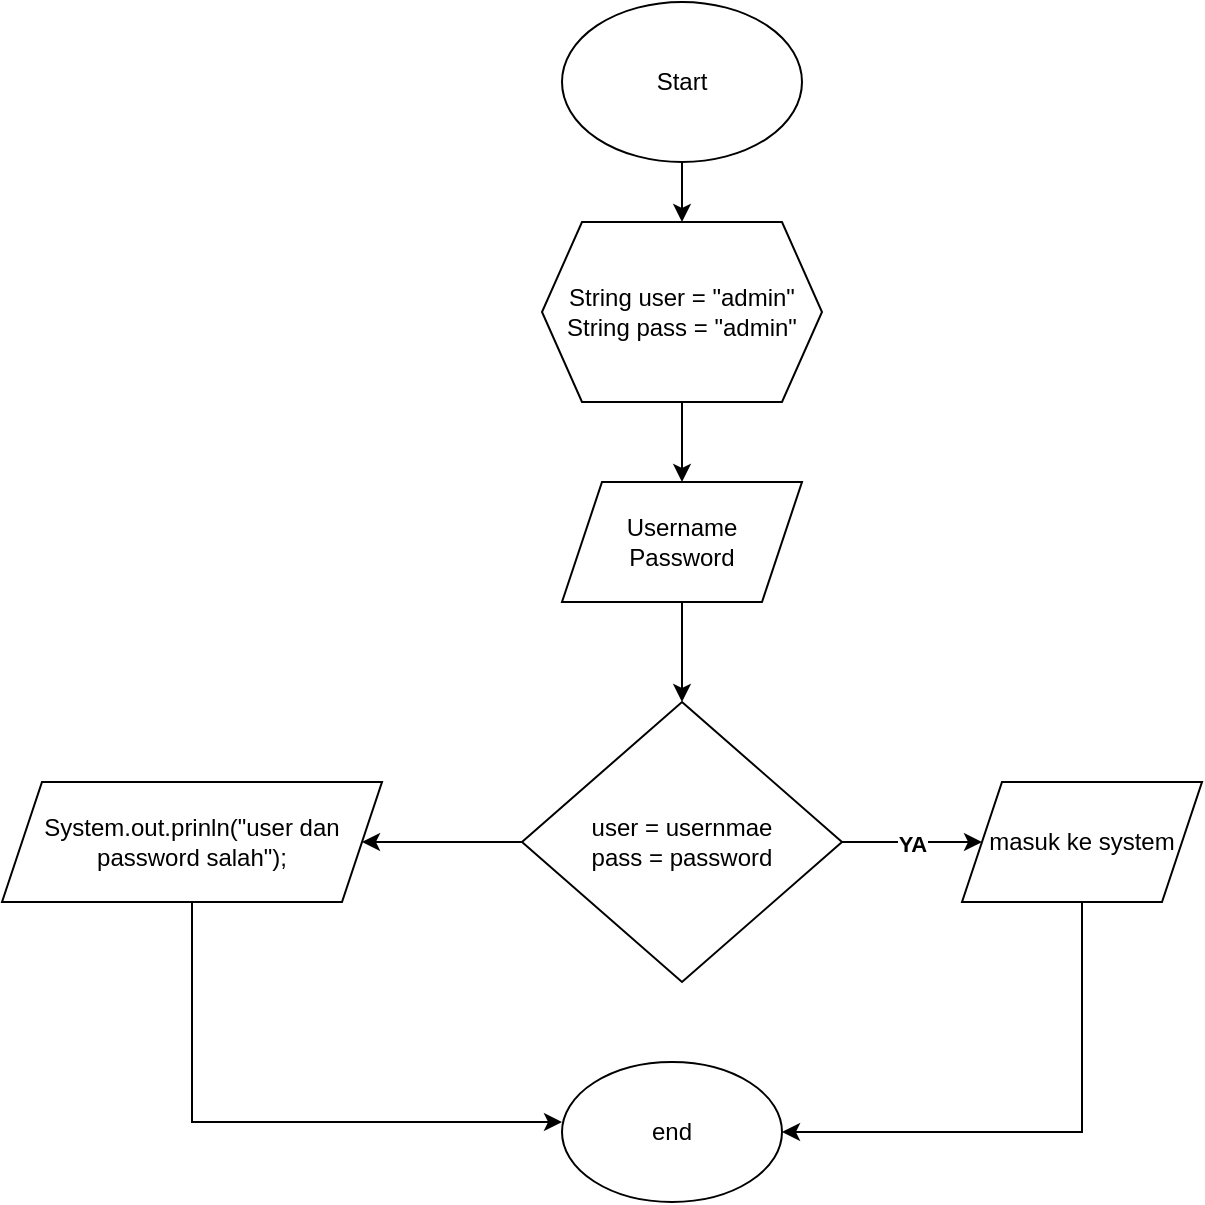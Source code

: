 <mxfile version="21.8.2" type="github">
  <diagram id="C5RBs43oDa-KdzZeNtuy" name="Page-1">
    <mxGraphModel dx="1120" dy="470" grid="1" gridSize="10" guides="1" tooltips="1" connect="1" arrows="1" fold="1" page="1" pageScale="1" pageWidth="827" pageHeight="1169" math="0" shadow="0">
      <root>
        <mxCell id="WIyWlLk6GJQsqaUBKTNV-0" />
        <mxCell id="WIyWlLk6GJQsqaUBKTNV-1" parent="WIyWlLk6GJQsqaUBKTNV-0" />
        <mxCell id="zZqWX8QPViJIobS93Xa4-1" value="" style="edgeStyle=orthogonalEdgeStyle;rounded=0;orthogonalLoop=1;jettySize=auto;html=1;" edge="1" parent="WIyWlLk6GJQsqaUBKTNV-1" source="cExrO9pCa7H3TyqUHwdT-0" target="zZqWX8QPViJIobS93Xa4-0">
          <mxGeometry relative="1" as="geometry" />
        </mxCell>
        <mxCell id="cExrO9pCa7H3TyqUHwdT-0" value="Start" style="ellipse;whiteSpace=wrap;html=1;" parent="WIyWlLk6GJQsqaUBKTNV-1" vertex="1">
          <mxGeometry x="330" y="10" width="120" height="80" as="geometry" />
        </mxCell>
        <mxCell id="zZqWX8QPViJIobS93Xa4-3" value="" style="edgeStyle=orthogonalEdgeStyle;rounded=0;orthogonalLoop=1;jettySize=auto;html=1;" edge="1" parent="WIyWlLk6GJQsqaUBKTNV-1" source="zZqWX8QPViJIobS93Xa4-0" target="zZqWX8QPViJIobS93Xa4-2">
          <mxGeometry relative="1" as="geometry" />
        </mxCell>
        <mxCell id="zZqWX8QPViJIobS93Xa4-0" value="String user = &quot;admin&quot;&lt;br&gt;String pass = &quot;admin&quot;" style="shape=hexagon;perimeter=hexagonPerimeter2;whiteSpace=wrap;html=1;fixedSize=1;" vertex="1" parent="WIyWlLk6GJQsqaUBKTNV-1">
          <mxGeometry x="320" y="120" width="140" height="90" as="geometry" />
        </mxCell>
        <mxCell id="zZqWX8QPViJIobS93Xa4-5" value="" style="edgeStyle=orthogonalEdgeStyle;rounded=0;orthogonalLoop=1;jettySize=auto;html=1;" edge="1" parent="WIyWlLk6GJQsqaUBKTNV-1" source="zZqWX8QPViJIobS93Xa4-2">
          <mxGeometry relative="1" as="geometry">
            <mxPoint x="390" y="360" as="targetPoint" />
          </mxGeometry>
        </mxCell>
        <mxCell id="zZqWX8QPViJIobS93Xa4-2" value="Username&lt;br&gt;Password" style="shape=parallelogram;perimeter=parallelogramPerimeter;whiteSpace=wrap;html=1;fixedSize=1;" vertex="1" parent="WIyWlLk6GJQsqaUBKTNV-1">
          <mxGeometry x="330" y="250" width="120" height="60" as="geometry" />
        </mxCell>
        <mxCell id="zZqWX8QPViJIobS93Xa4-9" value="&lt;b&gt;YA&lt;/b&gt;" style="edgeStyle=orthogonalEdgeStyle;rounded=0;orthogonalLoop=1;jettySize=auto;html=1;" edge="1" parent="WIyWlLk6GJQsqaUBKTNV-1" source="zZqWX8QPViJIobS93Xa4-6">
          <mxGeometry relative="1" as="geometry">
            <mxPoint x="540" y="430" as="targetPoint" />
          </mxGeometry>
        </mxCell>
        <mxCell id="zZqWX8QPViJIobS93Xa4-11" value="" style="edgeStyle=orthogonalEdgeStyle;rounded=0;orthogonalLoop=1;jettySize=auto;html=1;" edge="1" parent="WIyWlLk6GJQsqaUBKTNV-1" source="zZqWX8QPViJIobS93Xa4-6">
          <mxGeometry relative="1" as="geometry">
            <mxPoint x="230" y="430" as="targetPoint" />
          </mxGeometry>
        </mxCell>
        <mxCell id="zZqWX8QPViJIobS93Xa4-6" value="user = usernmae&lt;br&gt;pass = password" style="rhombus;whiteSpace=wrap;html=1;" vertex="1" parent="WIyWlLk6GJQsqaUBKTNV-1">
          <mxGeometry x="310" y="360" width="160" height="140" as="geometry" />
        </mxCell>
        <mxCell id="zZqWX8QPViJIobS93Xa4-15" style="edgeStyle=orthogonalEdgeStyle;rounded=0;orthogonalLoop=1;jettySize=auto;html=1;entryX=1;entryY=0.5;entryDx=0;entryDy=0;" edge="1" parent="WIyWlLk6GJQsqaUBKTNV-1" source="zZqWX8QPViJIobS93Xa4-12" target="zZqWX8QPViJIobS93Xa4-14">
          <mxGeometry relative="1" as="geometry">
            <mxPoint x="590" y="590" as="targetPoint" />
            <Array as="points">
              <mxPoint x="590" y="575" />
            </Array>
          </mxGeometry>
        </mxCell>
        <mxCell id="zZqWX8QPViJIobS93Xa4-12" value="masuk ke system" style="shape=parallelogram;perimeter=parallelogramPerimeter;whiteSpace=wrap;html=1;fixedSize=1;" vertex="1" parent="WIyWlLk6GJQsqaUBKTNV-1">
          <mxGeometry x="530" y="400" width="120" height="60" as="geometry" />
        </mxCell>
        <mxCell id="zZqWX8QPViJIobS93Xa4-16" style="edgeStyle=orthogonalEdgeStyle;rounded=0;orthogonalLoop=1;jettySize=auto;html=1;exitX=0.5;exitY=1;exitDx=0;exitDy=0;" edge="1" parent="WIyWlLk6GJQsqaUBKTNV-1" source="zZqWX8QPViJIobS93Xa4-13">
          <mxGeometry relative="1" as="geometry">
            <mxPoint x="330" y="570" as="targetPoint" />
            <Array as="points">
              <mxPoint x="145" y="570" />
            </Array>
          </mxGeometry>
        </mxCell>
        <mxCell id="zZqWX8QPViJIobS93Xa4-13" value="System.out.prinln(&quot;user dan password salah&quot;);" style="shape=parallelogram;perimeter=parallelogramPerimeter;whiteSpace=wrap;html=1;fixedSize=1;" vertex="1" parent="WIyWlLk6GJQsqaUBKTNV-1">
          <mxGeometry x="50" y="400" width="190" height="60" as="geometry" />
        </mxCell>
        <mxCell id="zZqWX8QPViJIobS93Xa4-14" value="end" style="ellipse;whiteSpace=wrap;html=1;" vertex="1" parent="WIyWlLk6GJQsqaUBKTNV-1">
          <mxGeometry x="330" y="540" width="110" height="70" as="geometry" />
        </mxCell>
      </root>
    </mxGraphModel>
  </diagram>
</mxfile>

